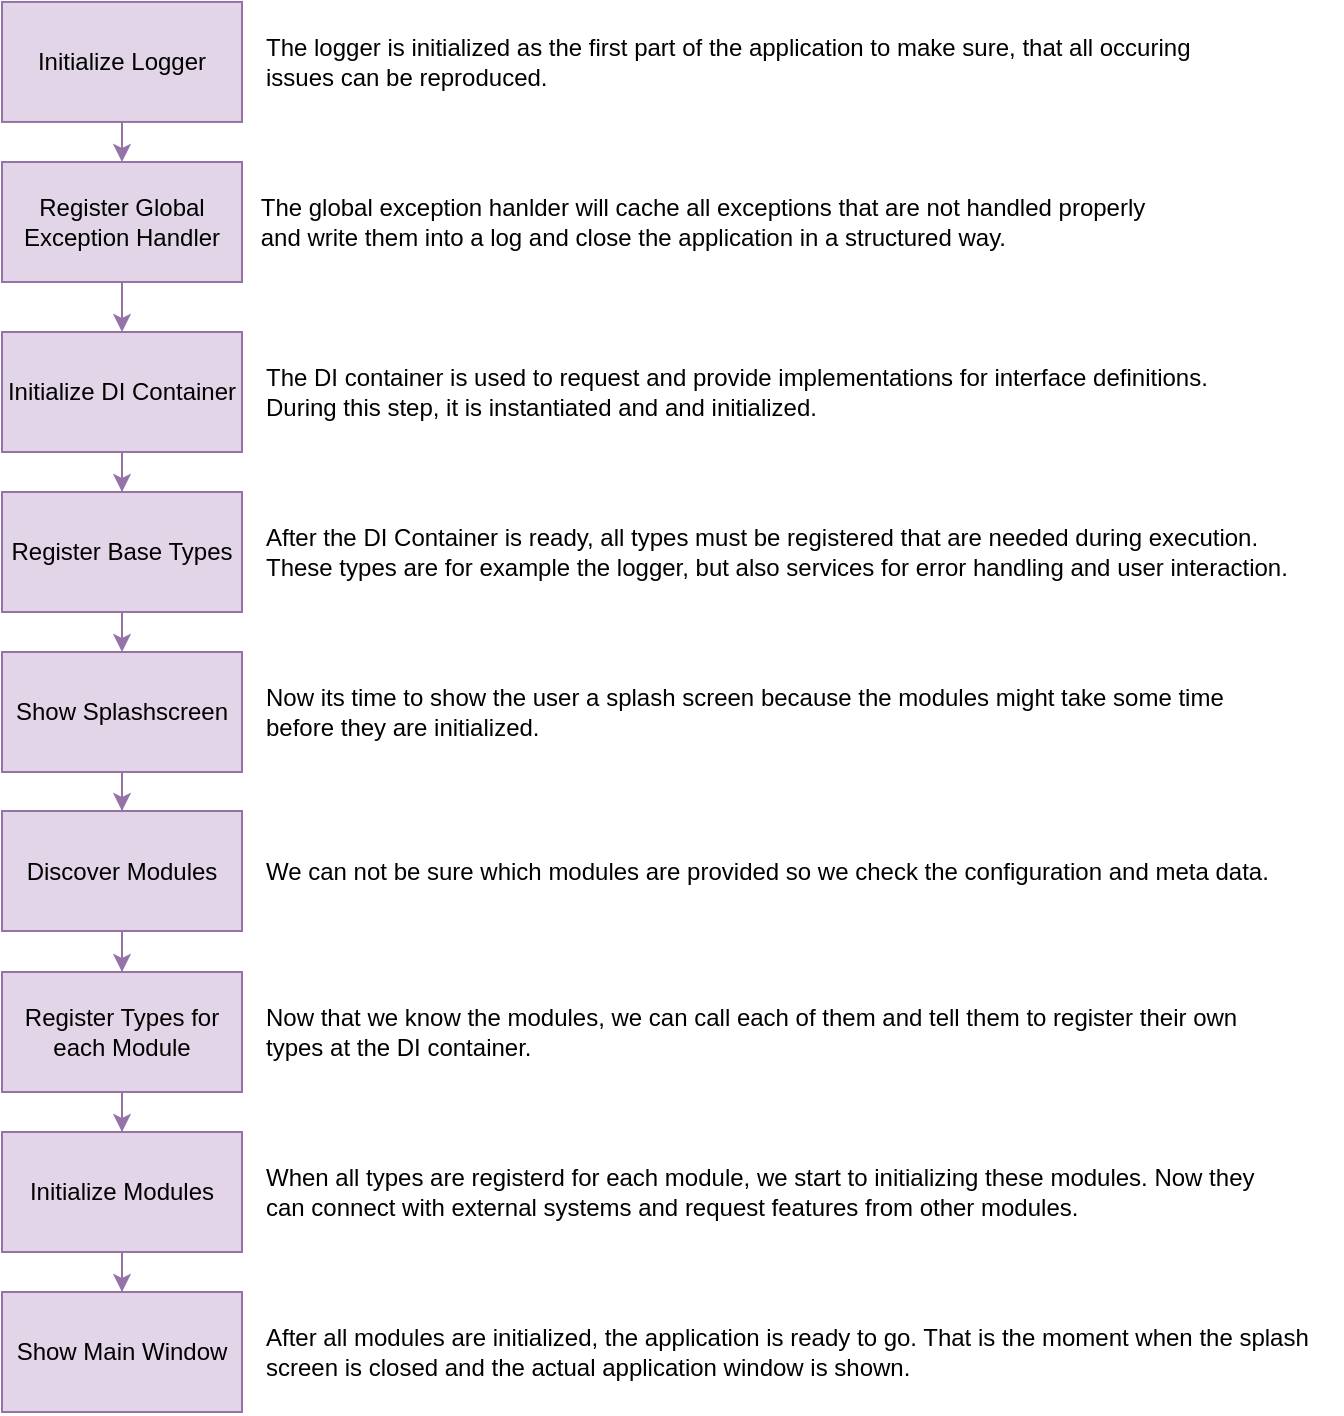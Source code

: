 <mxfile version="15.4.0" type="device"><diagram id="_ARRwbROFzBZ-ExrfqYO" name="Seite-1"><mxGraphModel dx="1422" dy="815" grid="1" gridSize="10" guides="1" tooltips="1" connect="1" arrows="1" fold="1" page="1" pageScale="1" pageWidth="827" pageHeight="1169" math="0" shadow="0"><root><mxCell id="0"/><mxCell id="1" parent="0"/><mxCell id="KD6Ll1-T4lTbe-X5ZdMF-22" style="edgeStyle=orthogonalEdgeStyle;rounded=0;orthogonalLoop=1;jettySize=auto;html=1;entryX=0.5;entryY=0;entryDx=0;entryDy=0;fillColor=#e1d5e7;strokeColor=#9673a6;" edge="1" parent="1" source="KD6Ll1-T4lTbe-X5ZdMF-1" target="KD6Ll1-T4lTbe-X5ZdMF-3"><mxGeometry relative="1" as="geometry"/></mxCell><mxCell id="KD6Ll1-T4lTbe-X5ZdMF-1" value="Register Global Exception Handler" style="rounded=0;whiteSpace=wrap;html=1;glass=0;shadow=0;fillColor=#e1d5e7;strokeColor=#9673a6;" vertex="1" parent="1"><mxGeometry x="80" y="195" width="120" height="60" as="geometry"/></mxCell><mxCell id="KD6Ll1-T4lTbe-X5ZdMF-12" style="edgeStyle=orthogonalEdgeStyle;rounded=0;orthogonalLoop=1;jettySize=auto;html=1;fillColor=#e1d5e7;strokeColor=#9673a6;" edge="1" parent="1" source="KD6Ll1-T4lTbe-X5ZdMF-2"><mxGeometry relative="1" as="geometry"><mxPoint x="140" y="194.97" as="targetPoint"/></mxGeometry></mxCell><mxCell id="KD6Ll1-T4lTbe-X5ZdMF-2" value="Initialize Logger" style="rounded=0;whiteSpace=wrap;html=1;glass=0;shadow=0;fillColor=#e1d5e7;strokeColor=#9673a6;" vertex="1" parent="1"><mxGeometry x="80" y="114.97" width="120" height="60" as="geometry"/></mxCell><mxCell id="KD6Ll1-T4lTbe-X5ZdMF-13" style="edgeStyle=orthogonalEdgeStyle;rounded=0;orthogonalLoop=1;jettySize=auto;html=1;entryX=0.5;entryY=0;entryDx=0;entryDy=0;fillColor=#e1d5e7;strokeColor=#9673a6;" edge="1" parent="1" source="KD6Ll1-T4lTbe-X5ZdMF-3" target="KD6Ll1-T4lTbe-X5ZdMF-4"><mxGeometry relative="1" as="geometry"/></mxCell><mxCell id="KD6Ll1-T4lTbe-X5ZdMF-3" value="Initialize DI Container" style="rounded=0;whiteSpace=wrap;html=1;glass=0;shadow=0;fillColor=#e1d5e7;strokeColor=#9673a6;" vertex="1" parent="1"><mxGeometry x="80" y="280" width="120" height="60" as="geometry"/></mxCell><mxCell id="KD6Ll1-T4lTbe-X5ZdMF-14" style="edgeStyle=orthogonalEdgeStyle;rounded=0;orthogonalLoop=1;jettySize=auto;html=1;entryX=0.5;entryY=0;entryDx=0;entryDy=0;fillColor=#e1d5e7;strokeColor=#9673a6;" edge="1" parent="1" source="KD6Ll1-T4lTbe-X5ZdMF-4"><mxGeometry relative="1" as="geometry"><mxPoint x="140" y="440" as="targetPoint"/></mxGeometry></mxCell><mxCell id="KD6Ll1-T4lTbe-X5ZdMF-4" value="Register Base Types" style="rounded=0;whiteSpace=wrap;html=1;glass=0;shadow=0;fillColor=#e1d5e7;strokeColor=#9673a6;" vertex="1" parent="1"><mxGeometry x="80" y="360" width="120" height="60" as="geometry"/></mxCell><mxCell id="KD6Ll1-T4lTbe-X5ZdMF-17" style="edgeStyle=orthogonalEdgeStyle;rounded=0;orthogonalLoop=1;jettySize=auto;html=1;entryX=0.5;entryY=0;entryDx=0;entryDy=0;fillColor=#e1d5e7;strokeColor=#9673a6;" edge="1" parent="1" source="KD6Ll1-T4lTbe-X5ZdMF-6" target="KD6Ll1-T4lTbe-X5ZdMF-7"><mxGeometry relative="1" as="geometry"/></mxCell><mxCell id="KD6Ll1-T4lTbe-X5ZdMF-6" value="Discover Modules" style="rounded=0;whiteSpace=wrap;html=1;glass=0;shadow=0;fillColor=#e1d5e7;strokeColor=#9673a6;" vertex="1" parent="1"><mxGeometry x="80" y="519.5" width="120" height="60" as="geometry"/></mxCell><mxCell id="KD6Ll1-T4lTbe-X5ZdMF-18" style="edgeStyle=orthogonalEdgeStyle;rounded=0;orthogonalLoop=1;jettySize=auto;html=1;entryX=0.5;entryY=0;entryDx=0;entryDy=0;fillColor=#e1d5e7;strokeColor=#9673a6;" edge="1" parent="1" source="KD6Ll1-T4lTbe-X5ZdMF-7" target="KD6Ll1-T4lTbe-X5ZdMF-8"><mxGeometry relative="1" as="geometry"/></mxCell><mxCell id="KD6Ll1-T4lTbe-X5ZdMF-7" value="Register Types for each Module" style="rounded=0;whiteSpace=wrap;html=1;glass=0;shadow=0;fillColor=#e1d5e7;strokeColor=#9673a6;" vertex="1" parent="1"><mxGeometry x="80" y="600" width="120" height="60" as="geometry"/></mxCell><mxCell id="KD6Ll1-T4lTbe-X5ZdMF-19" style="edgeStyle=orthogonalEdgeStyle;rounded=0;orthogonalLoop=1;jettySize=auto;html=1;entryX=0.5;entryY=0;entryDx=0;entryDy=0;fillColor=#e1d5e7;strokeColor=#9673a6;" edge="1" parent="1" source="KD6Ll1-T4lTbe-X5ZdMF-8" target="KD6Ll1-T4lTbe-X5ZdMF-9"><mxGeometry relative="1" as="geometry"/></mxCell><mxCell id="KD6Ll1-T4lTbe-X5ZdMF-8" value="Initialize Modules" style="rounded=0;whiteSpace=wrap;html=1;glass=0;shadow=0;fillColor=#e1d5e7;strokeColor=#9673a6;" vertex="1" parent="1"><mxGeometry x="80" y="680" width="120" height="60" as="geometry"/></mxCell><mxCell id="KD6Ll1-T4lTbe-X5ZdMF-9" value="Show Main Window" style="rounded=0;whiteSpace=wrap;html=1;glass=0;shadow=0;fillColor=#e1d5e7;strokeColor=#9673a6;" vertex="1" parent="1"><mxGeometry x="80" y="760" width="120" height="60" as="geometry"/></mxCell><mxCell id="KD6Ll1-T4lTbe-X5ZdMF-16" style="edgeStyle=orthogonalEdgeStyle;rounded=0;orthogonalLoop=1;jettySize=auto;html=1;entryX=0.5;entryY=0;entryDx=0;entryDy=0;fillColor=#e1d5e7;strokeColor=#9673a6;" edge="1" parent="1" source="KD6Ll1-T4lTbe-X5ZdMF-10" target="KD6Ll1-T4lTbe-X5ZdMF-6"><mxGeometry relative="1" as="geometry"/></mxCell><mxCell id="KD6Ll1-T4lTbe-X5ZdMF-10" value="Show Splashscreen" style="rounded=0;whiteSpace=wrap;html=1;glass=0;shadow=0;fillColor=#e1d5e7;strokeColor=#9673a6;" vertex="1" parent="1"><mxGeometry x="80" y="440" width="120" height="60" as="geometry"/></mxCell><mxCell id="KD6Ll1-T4lTbe-X5ZdMF-20" value="&lt;div style=&quot;text-align: left&quot;&gt;&lt;span&gt;The global exception hanlder will cache all exceptions that are not handled properly&lt;/span&gt;&lt;/div&gt;&lt;div style=&quot;text-align: left&quot;&gt;&lt;span&gt;and write them into a log and close the application in a structured way.&lt;/span&gt;&lt;/div&gt;" style="text;html=1;align=center;verticalAlign=middle;resizable=0;points=[];autosize=1;strokeColor=none;fillColor=none;" vertex="1" parent="1"><mxGeometry x="200" y="210" width="460" height="30" as="geometry"/></mxCell><mxCell id="KD6Ll1-T4lTbe-X5ZdMF-23" value="&lt;div&gt;The logger is initialized as the first part of the application to make sure, that all occuring&lt;/div&gt;&lt;div&gt;issues can be reproduced.&lt;/div&gt;" style="text;html=1;align=left;verticalAlign=middle;resizable=0;points=[];autosize=1;strokeColor=none;fillColor=none;" vertex="1" parent="1"><mxGeometry x="210" y="129.97" width="480" height="30" as="geometry"/></mxCell><mxCell id="KD6Ll1-T4lTbe-X5ZdMF-24" value="&lt;div&gt;The DI container is used to request and provide implementations for interface definitions.&lt;/div&gt;&lt;div&gt;During this step, it is instantiated and and initialized.&lt;/div&gt;" style="text;html=1;align=left;verticalAlign=middle;resizable=0;points=[];autosize=1;strokeColor=none;fillColor=none;" vertex="1" parent="1"><mxGeometry x="210" y="295" width="490" height="30" as="geometry"/></mxCell><mxCell id="KD6Ll1-T4lTbe-X5ZdMF-25" value="&lt;div&gt;After the DI Container is ready, all types must be registered that are needed during execution.&lt;/div&gt;&lt;div&gt;These types are for example the logger, but also services for error handling and user interaction.&lt;/div&gt;" style="text;html=1;align=left;verticalAlign=middle;resizable=0;points=[];autosize=1;strokeColor=none;fillColor=none;" vertex="1" parent="1"><mxGeometry x="210" y="375" width="530" height="30" as="geometry"/></mxCell><mxCell id="KD6Ll1-T4lTbe-X5ZdMF-26" value="Now its time to show the user a splash screen because the modules might take some time &lt;br&gt;before they are initialized." style="text;html=1;align=left;verticalAlign=middle;resizable=0;points=[];autosize=1;strokeColor=none;fillColor=none;" vertex="1" parent="1"><mxGeometry x="210" y="455" width="490" height="30" as="geometry"/></mxCell><mxCell id="KD6Ll1-T4lTbe-X5ZdMF-27" value="We can not be sure which modules are provided so we check the configuration and meta data." style="text;html=1;align=left;verticalAlign=middle;resizable=0;points=[];autosize=1;strokeColor=none;fillColor=none;" vertex="1" parent="1"><mxGeometry x="210" y="539.5" width="520" height="20" as="geometry"/></mxCell><mxCell id="KD6Ll1-T4lTbe-X5ZdMF-28" value="Now that we know the modules, we can call each of them and tell them to register their own&lt;br&gt;types at the DI container." style="text;html=1;align=left;verticalAlign=middle;resizable=0;points=[];autosize=1;strokeColor=none;fillColor=none;" vertex="1" parent="1"><mxGeometry x="210" y="615" width="500" height="30" as="geometry"/></mxCell><mxCell id="KD6Ll1-T4lTbe-X5ZdMF-29" value="When all types are registerd for each module, we start to initializing these modules. Now they&lt;br&gt;can connect with external systems and request features from other modules." style="text;html=1;align=left;verticalAlign=middle;resizable=0;points=[];autosize=1;strokeColor=none;fillColor=none;" vertex="1" parent="1"><mxGeometry x="210" y="695" width="510" height="30" as="geometry"/></mxCell><mxCell id="KD6Ll1-T4lTbe-X5ZdMF-30" value="After all modules are initialized, the application is ready to go. That is the moment when the splash&lt;br&gt;screen is closed and the actual application window is shown." style="text;html=1;align=left;verticalAlign=middle;resizable=0;points=[];autosize=1;strokeColor=none;fillColor=none;" vertex="1" parent="1"><mxGeometry x="210" y="775" width="540" height="30" as="geometry"/></mxCell></root></mxGraphModel></diagram></mxfile>